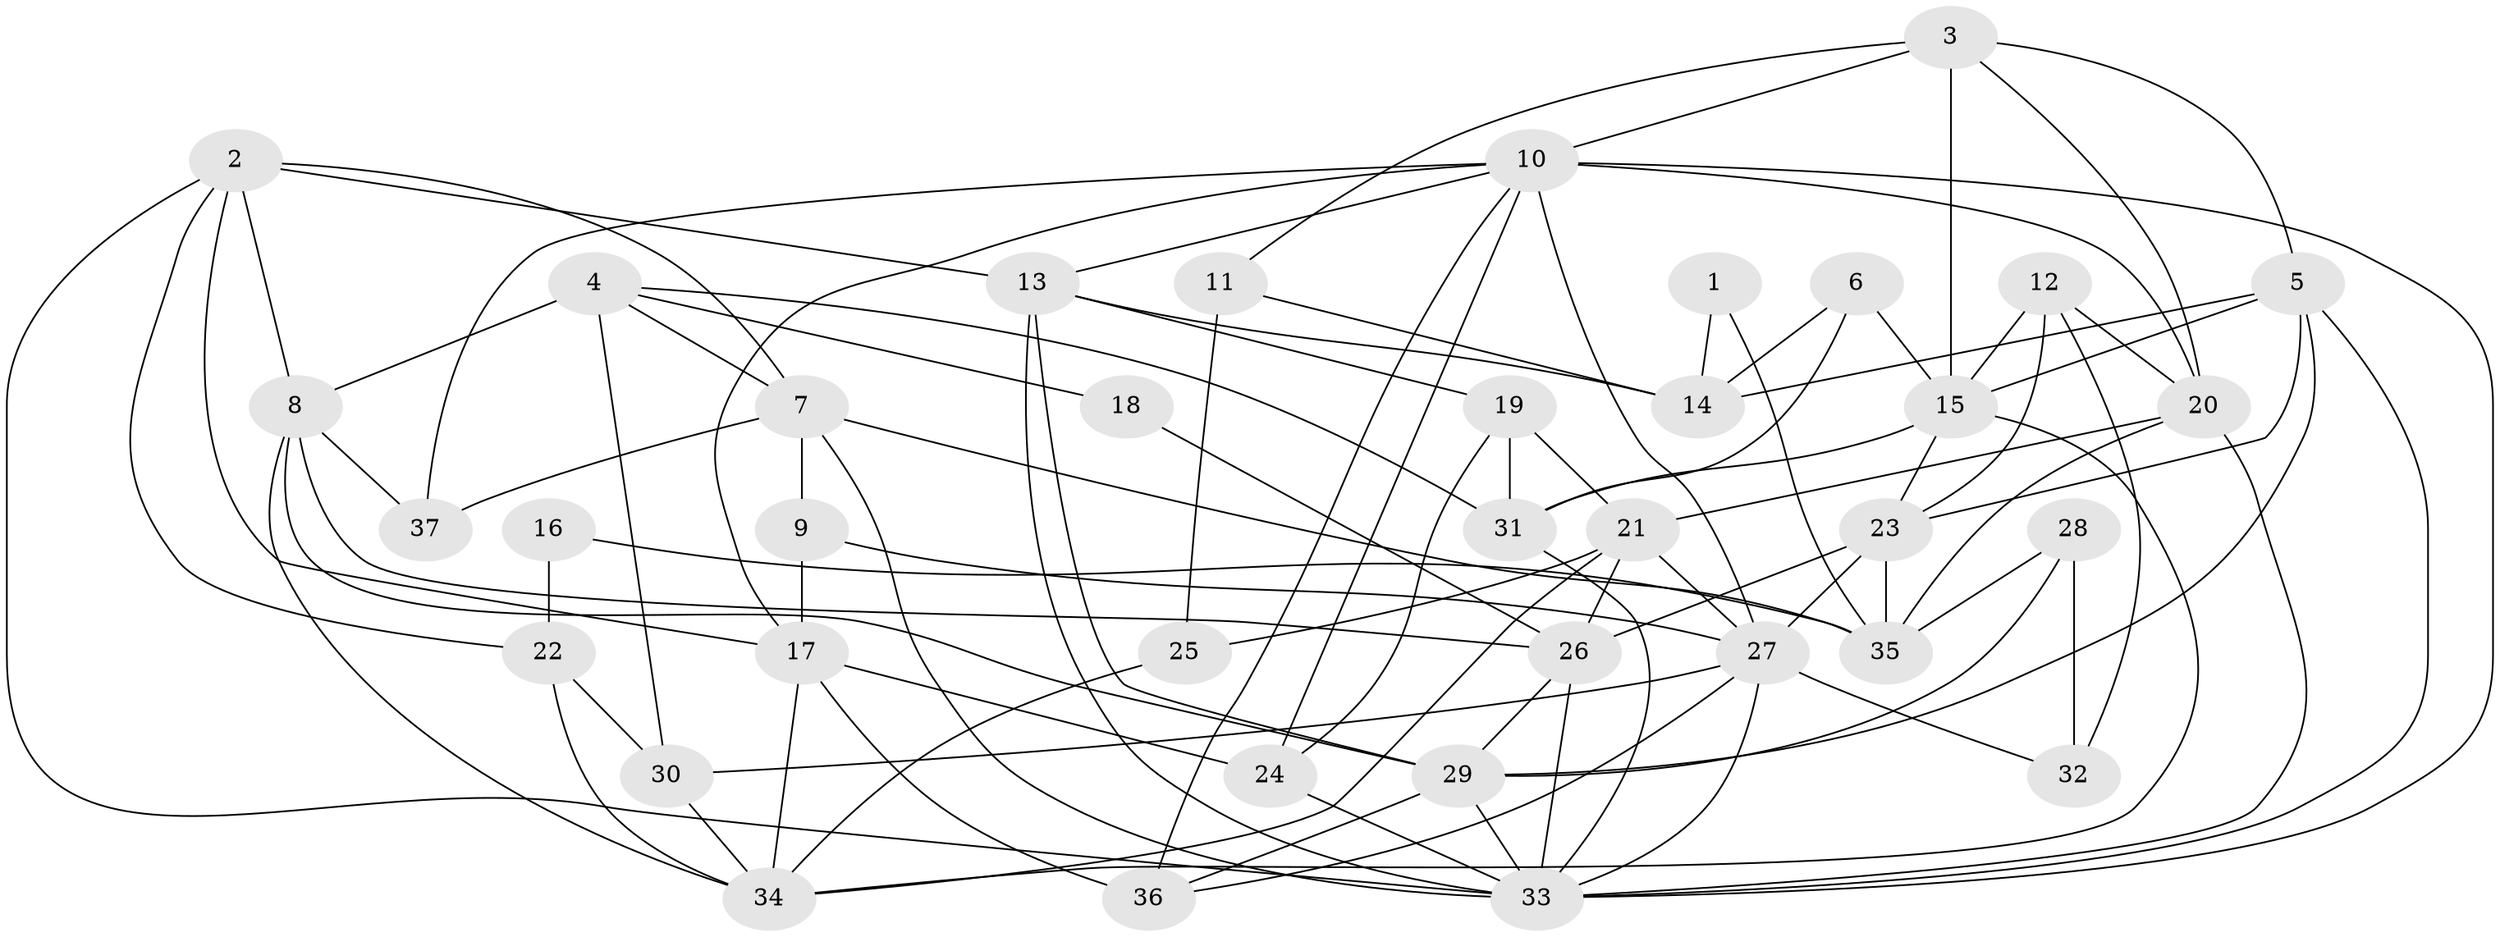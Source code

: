 // original degree distribution, {4: 0.32432432432432434, 2: 0.16216216216216217, 6: 0.0945945945945946, 7: 0.06756756756756757, 3: 0.22972972972972974, 5: 0.10810810810810811, 8: 0.013513513513513514}
// Generated by graph-tools (version 1.1) at 2025/37/03/04/25 23:37:08]
// undirected, 37 vertices, 93 edges
graph export_dot {
  node [color=gray90,style=filled];
  1;
  2;
  3;
  4;
  5;
  6;
  7;
  8;
  9;
  10;
  11;
  12;
  13;
  14;
  15;
  16;
  17;
  18;
  19;
  20;
  21;
  22;
  23;
  24;
  25;
  26;
  27;
  28;
  29;
  30;
  31;
  32;
  33;
  34;
  35;
  36;
  37;
  1 -- 14 [weight=1.0];
  1 -- 35 [weight=1.0];
  2 -- 7 [weight=1.0];
  2 -- 8 [weight=1.0];
  2 -- 13 [weight=1.0];
  2 -- 17 [weight=1.0];
  2 -- 22 [weight=1.0];
  2 -- 33 [weight=1.0];
  3 -- 5 [weight=1.0];
  3 -- 10 [weight=1.0];
  3 -- 11 [weight=1.0];
  3 -- 15 [weight=1.0];
  3 -- 20 [weight=1.0];
  4 -- 7 [weight=1.0];
  4 -- 8 [weight=1.0];
  4 -- 18 [weight=1.0];
  4 -- 30 [weight=1.0];
  4 -- 31 [weight=1.0];
  5 -- 14 [weight=1.0];
  5 -- 15 [weight=1.0];
  5 -- 23 [weight=1.0];
  5 -- 29 [weight=1.0];
  5 -- 33 [weight=1.0];
  6 -- 14 [weight=1.0];
  6 -- 15 [weight=2.0];
  6 -- 31 [weight=1.0];
  7 -- 9 [weight=1.0];
  7 -- 33 [weight=1.0];
  7 -- 35 [weight=1.0];
  7 -- 37 [weight=1.0];
  8 -- 26 [weight=1.0];
  8 -- 29 [weight=2.0];
  8 -- 34 [weight=1.0];
  8 -- 37 [weight=1.0];
  9 -- 17 [weight=2.0];
  9 -- 27 [weight=1.0];
  10 -- 13 [weight=1.0];
  10 -- 17 [weight=1.0];
  10 -- 20 [weight=1.0];
  10 -- 24 [weight=1.0];
  10 -- 27 [weight=1.0];
  10 -- 33 [weight=2.0];
  10 -- 36 [weight=1.0];
  10 -- 37 [weight=1.0];
  11 -- 14 [weight=2.0];
  11 -- 25 [weight=1.0];
  12 -- 15 [weight=1.0];
  12 -- 20 [weight=1.0];
  12 -- 23 [weight=1.0];
  12 -- 32 [weight=1.0];
  13 -- 14 [weight=1.0];
  13 -- 19 [weight=1.0];
  13 -- 29 [weight=2.0];
  13 -- 33 [weight=1.0];
  15 -- 23 [weight=1.0];
  15 -- 31 [weight=1.0];
  15 -- 34 [weight=1.0];
  16 -- 22 [weight=1.0];
  16 -- 35 [weight=1.0];
  17 -- 24 [weight=1.0];
  17 -- 34 [weight=1.0];
  17 -- 36 [weight=1.0];
  18 -- 26 [weight=1.0];
  19 -- 21 [weight=1.0];
  19 -- 24 [weight=1.0];
  19 -- 31 [weight=1.0];
  20 -- 21 [weight=1.0];
  20 -- 33 [weight=1.0];
  20 -- 35 [weight=1.0];
  21 -- 25 [weight=1.0];
  21 -- 26 [weight=2.0];
  21 -- 27 [weight=1.0];
  21 -- 34 [weight=1.0];
  22 -- 30 [weight=1.0];
  22 -- 34 [weight=1.0];
  23 -- 26 [weight=2.0];
  23 -- 27 [weight=1.0];
  23 -- 35 [weight=1.0];
  24 -- 33 [weight=3.0];
  25 -- 34 [weight=1.0];
  26 -- 29 [weight=1.0];
  26 -- 33 [weight=1.0];
  27 -- 30 [weight=1.0];
  27 -- 32 [weight=1.0];
  27 -- 33 [weight=1.0];
  27 -- 36 [weight=1.0];
  28 -- 29 [weight=2.0];
  28 -- 32 [weight=1.0];
  28 -- 35 [weight=1.0];
  29 -- 33 [weight=1.0];
  29 -- 36 [weight=1.0];
  30 -- 34 [weight=1.0];
  31 -- 33 [weight=1.0];
}
